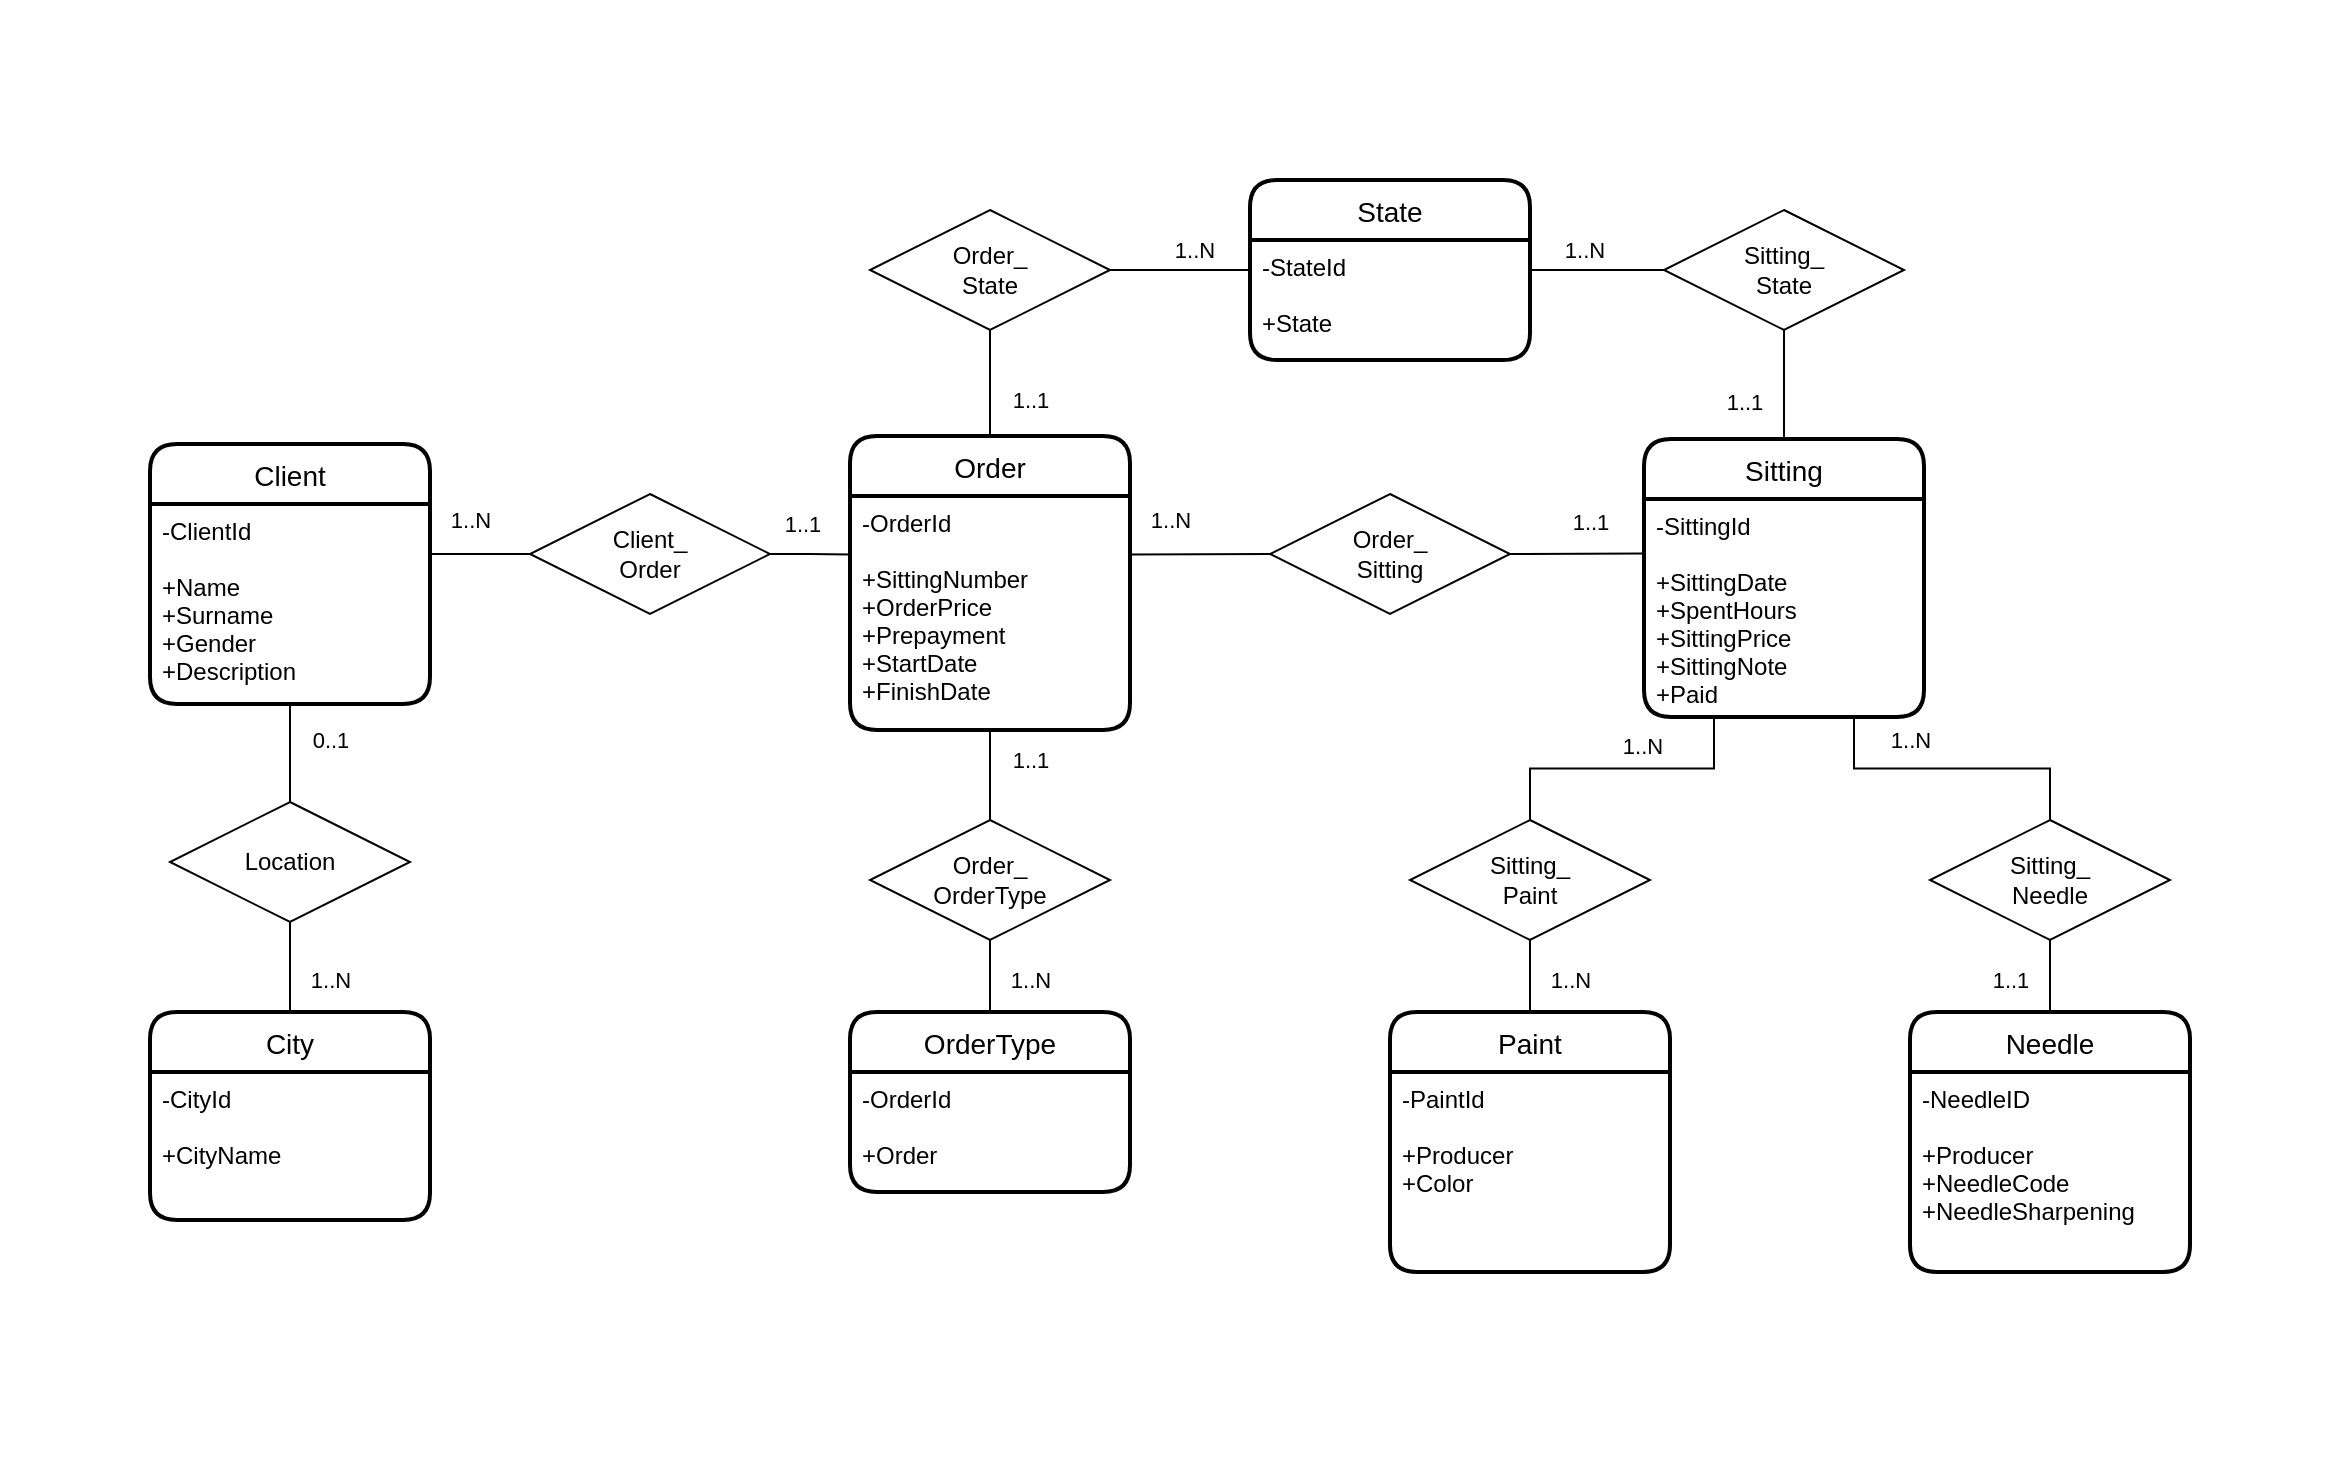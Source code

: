 <mxfile version="13.9.9" type="device"><diagram id="IUYOkZosHyMdcltAnmEh" name="Pagina-1"><mxGraphModel dx="1422" dy="822" grid="1" gridSize="10" guides="1" tooltips="1" connect="1" arrows="1" fold="1" page="1" pageScale="1" pageWidth="1169" pageHeight="1654" math="0" shadow="0"><root><mxCell id="0"/><mxCell id="1" parent="0"/><mxCell id="-DNhP1w6SE5Ir3LvAfSi-77" value="1..N" style="endArrow=none;html=1;rounded=0;exitX=1;exitY=0.25;exitDx=0;exitDy=0;edgeStyle=orthogonalEdgeStyle;entryX=0;entryY=0.5;entryDx=0;entryDy=0;" parent="1" source="lIKAISxmHy5vFCVJxE_8-15" target="odp6b5QrpPUQK7ayHQeM-2" edge="1"><mxGeometry x="-0.2" y="17" relative="1" as="geometry"><mxPoint x="215" y="288.5" as="sourcePoint"/><mxPoint x="275" y="285" as="targetPoint"/><mxPoint as="offset"/></mxGeometry></mxCell><mxCell id="-DNhP1w6SE5Ir3LvAfSi-81" value="1..1" style="endArrow=none;html=1;rounded=0;exitX=1;exitY=0.5;exitDx=0;exitDy=0;entryX=0;entryY=0.25;entryDx=0;entryDy=0;" parent="1" source="odp6b5QrpPUQK7ayHQeM-1" target="lIKAISxmHy5vFCVJxE_8-17" edge="1"><mxGeometry x="0.203" y="16" relative="1" as="geometry"><mxPoint x="772" y="277" as="sourcePoint"/><mxPoint x="782" y="416" as="targetPoint"/><mxPoint as="offset"/></mxGeometry></mxCell><mxCell id="lIKAISxmHy5vFCVJxE_8-14" value="Client" style="swimlane;childLayout=stackLayout;horizontal=1;startSize=30;horizontalStack=0;rounded=1;fontSize=14;fontStyle=0;strokeWidth=2;resizeParent=0;resizeLast=1;shadow=0;dashed=0;align=center;" parent="1" vertex="1"><mxGeometry x="75" y="222" width="140" height="130" as="geometry"><mxRectangle x="20" y="171" width="70" height="30" as="alternateBounds"/></mxGeometry></mxCell><mxCell id="lIKAISxmHy5vFCVJxE_8-15" value="-ClientId&#10;&#10;+Name&#10;+Surname&#10;+Gender&#10;+Description" style="align=left;strokeColor=none;fillColor=none;spacingLeft=4;fontSize=12;verticalAlign=top;resizable=0;rotatable=0;part=1;" parent="lIKAISxmHy5vFCVJxE_8-14" vertex="1"><mxGeometry y="30" width="140" height="100" as="geometry"/></mxCell><mxCell id="lIKAISxmHy5vFCVJxE_8-16" value="Sitting" style="swimlane;childLayout=stackLayout;horizontal=1;startSize=30;horizontalStack=0;rounded=1;fontSize=14;fontStyle=0;strokeWidth=2;resizeParent=0;resizeLast=1;shadow=0;dashed=0;align=center;" parent="1" vertex="1"><mxGeometry x="822" y="219.5" width="140" height="139" as="geometry"/></mxCell><mxCell id="lIKAISxmHy5vFCVJxE_8-17" value="-SittingId&#10;&#10;+SittingDate&#10;+SpentHours&#10;+SittingPrice&#10;+SittingNote&#10;+Paid" style="align=left;strokeColor=none;fillColor=none;spacingLeft=4;fontSize=12;verticalAlign=top;resizable=0;rotatable=0;part=1;" parent="lIKAISxmHy5vFCVJxE_8-16" vertex="1"><mxGeometry y="30" width="140" height="109" as="geometry"/></mxCell><mxCell id="lIKAISxmHy5vFCVJxE_8-18" value="Order" style="swimlane;childLayout=stackLayout;horizontal=1;startSize=30;horizontalStack=0;rounded=1;fontSize=14;fontStyle=0;strokeWidth=2;resizeParent=0;resizeLast=1;shadow=0;dashed=0;align=center;" parent="1" vertex="1"><mxGeometry x="425" y="218" width="140" height="147" as="geometry"/></mxCell><mxCell id="lIKAISxmHy5vFCVJxE_8-19" value="-OrderId&#10;&#10;+SittingNumber&#10;+OrderPrice&#10;+Prepayment&#10;+StartDate&#10;+FinishDate" style="align=left;strokeColor=none;fillColor=none;spacingLeft=4;fontSize=12;verticalAlign=top;resizable=0;rotatable=0;part=1;" parent="lIKAISxmHy5vFCVJxE_8-18" vertex="1"><mxGeometry y="30" width="140" height="117" as="geometry"/></mxCell><mxCell id="odp6b5QrpPUQK7ayHQeM-1" value="Order_&lt;br&gt;Sitting" style="shape=rhombus;perimeter=rhombusPerimeter;whiteSpace=wrap;html=1;align=center;" parent="1" vertex="1"><mxGeometry x="635" y="247" width="120" height="60" as="geometry"/></mxCell><mxCell id="odp6b5QrpPUQK7ayHQeM-2" value="Client_&lt;br&gt;Order" style="shape=rhombus;perimeter=rhombusPerimeter;whiteSpace=wrap;html=1;align=center;" parent="1" vertex="1"><mxGeometry x="265" y="247" width="120" height="60" as="geometry"/></mxCell><mxCell id="odp6b5QrpPUQK7ayHQeM-3" value="1..1" style="endArrow=none;html=1;rounded=0;exitX=1;exitY=0.5;exitDx=0;exitDy=0;edgeStyle=orthogonalEdgeStyle;entryX=0;entryY=0.25;entryDx=0;entryDy=0;" parent="1" source="odp6b5QrpPUQK7ayHQeM-2" target="lIKAISxmHy5vFCVJxE_8-19" edge="1"><mxGeometry x="-0.2" y="15" relative="1" as="geometry"><mxPoint x="225" y="286" as="sourcePoint"/><mxPoint x="375" y="291" as="targetPoint"/><mxPoint as="offset"/></mxGeometry></mxCell><mxCell id="odp6b5QrpPUQK7ayHQeM-5" value="1..N" style="endArrow=none;html=1;rounded=0;entryX=0;entryY=0.5;entryDx=0;entryDy=0;exitX=1;exitY=0.25;exitDx=0;exitDy=0;" parent="1" source="lIKAISxmHy5vFCVJxE_8-19" target="odp6b5QrpPUQK7ayHQeM-1" edge="1"><mxGeometry x="-0.427" y="17" relative="1" as="geometry"><mxPoint x="545" y="415" as="sourcePoint"/><mxPoint x="705" y="431.25" as="targetPoint"/><mxPoint as="offset"/></mxGeometry></mxCell><mxCell id="Fb_NtWOmgmNKHk4Pme-b-1" value="City" style="swimlane;childLayout=stackLayout;horizontal=1;startSize=30;horizontalStack=0;rounded=1;fontSize=14;fontStyle=0;strokeWidth=2;resizeParent=0;resizeLast=1;shadow=0;dashed=0;align=center;" parent="1" vertex="1"><mxGeometry x="75" y="506" width="140" height="104" as="geometry"><mxRectangle x="270" y="370" width="140" height="30" as="alternateBounds"/></mxGeometry></mxCell><mxCell id="Fb_NtWOmgmNKHk4Pme-b-2" value="-CityId&#10;&#10;+CityName" style="align=left;strokeColor=none;fillColor=none;spacingLeft=4;fontSize=12;verticalAlign=top;resizable=0;rotatable=0;part=1;" parent="Fb_NtWOmgmNKHk4Pme-b-1" vertex="1"><mxGeometry y="30" width="140" height="74" as="geometry"/></mxCell><mxCell id="Fb_NtWOmgmNKHk4Pme-b-3" value="Location" style="shape=rhombus;perimeter=rhombusPerimeter;whiteSpace=wrap;html=1;align=center;" parent="1" vertex="1"><mxGeometry x="85" y="401" width="120" height="60" as="geometry"/></mxCell><mxCell id="Fb_NtWOmgmNKHk4Pme-b-4" value="0..1" style="endArrow=none;html=1;rounded=0;exitX=0.5;exitY=1;exitDx=0;exitDy=0;" parent="1" source="lIKAISxmHy5vFCVJxE_8-15" target="Fb_NtWOmgmNKHk4Pme-b-3" edge="1"><mxGeometry x="-0.265" y="20" relative="1" as="geometry"><mxPoint x="235" y="391" as="sourcePoint"/><mxPoint x="267" y="391" as="targetPoint"/><mxPoint as="offset"/></mxGeometry></mxCell><mxCell id="Fb_NtWOmgmNKHk4Pme-b-5" value="1..N" style="endArrow=none;html=1;rounded=0;entryX=0.5;entryY=1;entryDx=0;entryDy=0;exitX=0.5;exitY=0;exitDx=0;exitDy=0;" parent="1" source="Fb_NtWOmgmNKHk4Pme-b-1" target="Fb_NtWOmgmNKHk4Pme-b-3" edge="1"><mxGeometry x="-0.289" y="-20" relative="1" as="geometry"><mxPoint x="225" y="470" as="sourcePoint"/><mxPoint x="225" y="431" as="targetPoint"/><mxPoint as="offset"/></mxGeometry></mxCell><mxCell id="EGP9_H6UVU1UWsNpvxgK-1" value="Paint" style="swimlane;childLayout=stackLayout;horizontal=1;startSize=30;horizontalStack=0;rounded=1;fontSize=14;fontStyle=0;strokeWidth=2;resizeParent=0;resizeLast=1;shadow=0;dashed=0;align=center;" parent="1" vertex="1"><mxGeometry x="695" y="506" width="140" height="130" as="geometry"><mxRectangle x="360" y="600" width="140" height="30" as="alternateBounds"/></mxGeometry></mxCell><mxCell id="EGP9_H6UVU1UWsNpvxgK-2" value="-PaintId&#10;&#10;+Producer&#10;+Color&#10;" style="align=left;strokeColor=none;fillColor=none;spacingLeft=4;fontSize=12;verticalAlign=top;resizable=0;rotatable=0;part=1;" parent="EGP9_H6UVU1UWsNpvxgK-1" vertex="1"><mxGeometry y="30" width="140" height="100" as="geometry"/></mxCell><mxCell id="EGP9_H6UVU1UWsNpvxgK-3" value="Needle" style="swimlane;childLayout=stackLayout;horizontal=1;startSize=30;horizontalStack=0;rounded=1;fontSize=14;fontStyle=0;strokeWidth=2;resizeParent=0;resizeLast=1;shadow=0;dashed=0;align=center;" parent="1" vertex="1"><mxGeometry x="955" y="506" width="140" height="130" as="geometry"><mxRectangle x="270" y="370" width="140" height="30" as="alternateBounds"/></mxGeometry></mxCell><mxCell id="EGP9_H6UVU1UWsNpvxgK-4" value="-NeedleID&#10;&#10;+Producer&#10;+NeedleCode&#10;+NeedleSharpening" style="align=left;strokeColor=none;fillColor=none;spacingLeft=4;fontSize=12;verticalAlign=top;resizable=0;rotatable=0;part=1;" parent="EGP9_H6UVU1UWsNpvxgK-3" vertex="1"><mxGeometry y="30" width="140" height="100" as="geometry"/></mxCell><mxCell id="v_y72LcP_XCW5qZYcKYY-1" value="Sitting_&lt;br&gt;Paint" style="shape=rhombus;perimeter=rhombusPerimeter;whiteSpace=wrap;html=1;align=center;" parent="1" vertex="1"><mxGeometry x="705" y="410" width="120" height="60" as="geometry"/></mxCell><mxCell id="v_y72LcP_XCW5qZYcKYY-3" value="Sitting_&lt;br&gt;Needle" style="shape=rhombus;perimeter=rhombusPerimeter;whiteSpace=wrap;html=1;align=center;" parent="1" vertex="1"><mxGeometry x="965" y="410" width="120" height="60" as="geometry"/></mxCell><mxCell id="v_y72LcP_XCW5qZYcKYY-4" value="1..N" style="endArrow=none;html=1;rounded=0;exitX=0.75;exitY=1;exitDx=0;exitDy=0;entryX=0.5;entryY=0;entryDx=0;entryDy=0;edgeStyle=orthogonalEdgeStyle;" parent="1" source="lIKAISxmHy5vFCVJxE_8-17" target="v_y72LcP_XCW5qZYcKYY-3" edge="1"><mxGeometry x="-0.28" y="14" relative="1" as="geometry"><mxPoint x="952" y="561" as="sourcePoint"/><mxPoint x="1152" y="450" as="targetPoint"/><mxPoint as="offset"/></mxGeometry></mxCell><mxCell id="v_y72LcP_XCW5qZYcKYY-5" value="1..1" style="endArrow=none;html=1;rounded=0;exitX=0.5;exitY=0;exitDx=0;exitDy=0;entryX=0.5;entryY=1;entryDx=0;entryDy=0;" parent="1" source="EGP9_H6UVU1UWsNpvxgK-3" target="v_y72LcP_XCW5qZYcKYY-3" edge="1"><mxGeometry x="-0.111" y="20" relative="1" as="geometry"><mxPoint x="945" y="450" as="sourcePoint"/><mxPoint x="995" y="450" as="targetPoint"/><mxPoint as="offset"/></mxGeometry></mxCell><mxCell id="v_y72LcP_XCW5qZYcKYY-6" value="1..N" style="endArrow=none;html=1;rounded=0;exitX=0.5;exitY=0;exitDx=0;exitDy=0;edgeStyle=orthogonalEdgeStyle;entryX=0.25;entryY=1;entryDx=0;entryDy=0;" parent="1" source="v_y72LcP_XCW5qZYcKYY-1" target="lIKAISxmHy5vFCVJxE_8-17" edge="1"><mxGeometry x="0.143" y="11" relative="1" as="geometry"><mxPoint x="935" y="571" as="sourcePoint"/><mxPoint x="875" y="410" as="targetPoint"/><mxPoint as="offset"/></mxGeometry></mxCell><mxCell id="v_y72LcP_XCW5qZYcKYY-7" value="1..N" style="endArrow=none;html=1;rounded=0;exitX=0.5;exitY=0;exitDx=0;exitDy=0;entryX=0.5;entryY=1;entryDx=0;entryDy=0;" parent="1" source="EGP9_H6UVU1UWsNpvxgK-1" target="v_y72LcP_XCW5qZYcKYY-1" edge="1"><mxGeometry x="-0.111" y="-20" relative="1" as="geometry"><mxPoint x="1105" y="559" as="sourcePoint"/><mxPoint x="1105" y="480" as="targetPoint"/><mxPoint as="offset"/></mxGeometry></mxCell><mxCell id="v_y72LcP_XCW5qZYcKYY-8" value="State" style="swimlane;childLayout=stackLayout;horizontal=1;startSize=30;horizontalStack=0;rounded=1;fontSize=14;fontStyle=0;strokeWidth=2;resizeParent=0;resizeLast=1;shadow=0;dashed=0;align=center;" parent="1" vertex="1"><mxGeometry x="625" y="90" width="140" height="90" as="geometry"><mxRectangle x="360" y="600" width="140" height="30" as="alternateBounds"/></mxGeometry></mxCell><mxCell id="v_y72LcP_XCW5qZYcKYY-10" value="-StateId&#10;&#10;+State" style="align=left;strokeColor=none;fillColor=none;spacingLeft=4;fontSize=12;verticalAlign=top;resizable=0;rotatable=0;part=1;" parent="v_y72LcP_XCW5qZYcKYY-8" vertex="1"><mxGeometry y="30" width="140" height="60" as="geometry"/></mxCell><mxCell id="v_y72LcP_XCW5qZYcKYY-11" value="Order_&lt;br&gt;State" style="shape=rhombus;perimeter=rhombusPerimeter;whiteSpace=wrap;html=1;align=center;" parent="1" vertex="1"><mxGeometry x="435" y="105" width="120" height="60" as="geometry"/></mxCell><mxCell id="v_y72LcP_XCW5qZYcKYY-13" value="Sitting_&lt;br&gt;State" style="shape=rhombus;perimeter=rhombusPerimeter;whiteSpace=wrap;html=1;align=center;" parent="1" vertex="1"><mxGeometry x="832" y="105" width="120" height="60" as="geometry"/></mxCell><mxCell id="v_y72LcP_XCW5qZYcKYY-14" value="1..1" style="endArrow=none;html=1;rounded=0;exitX=0.5;exitY=0;exitDx=0;exitDy=0;entryX=0.5;entryY=1;entryDx=0;entryDy=0;" parent="1" source="lIKAISxmHy5vFCVJxE_8-18" target="v_y72LcP_XCW5qZYcKYY-11" edge="1"><mxGeometry x="-0.321" y="-20" relative="1" as="geometry"><mxPoint x="735" y="287" as="sourcePoint"/><mxPoint x="785" y="287.25" as="targetPoint"/><mxPoint as="offset"/></mxGeometry></mxCell><mxCell id="v_y72LcP_XCW5qZYcKYY-15" value="1..N" style="endArrow=none;html=1;rounded=0;exitX=0;exitY=0.25;exitDx=0;exitDy=0;entryX=1;entryY=0.5;entryDx=0;entryDy=0;" parent="1" source="v_y72LcP_XCW5qZYcKYY-10" target="v_y72LcP_XCW5qZYcKYY-11" edge="1"><mxGeometry x="-0.2" y="-10" relative="1" as="geometry"><mxPoint x="505" y="223" as="sourcePoint"/><mxPoint x="505" y="130" as="targetPoint"/><mxPoint as="offset"/></mxGeometry></mxCell><mxCell id="v_y72LcP_XCW5qZYcKYY-16" value="1..N" style="endArrow=none;html=1;rounded=0;exitX=1;exitY=0.25;exitDx=0;exitDy=0;entryX=0;entryY=0.5;entryDx=0;entryDy=0;" parent="1" source="v_y72LcP_XCW5qZYcKYY-10" target="v_y72LcP_XCW5qZYcKYY-13" edge="1"><mxGeometry x="-0.2" y="10" relative="1" as="geometry"><mxPoint x="782" y="135" as="sourcePoint"/><mxPoint x="602" y="100" as="targetPoint"/><mxPoint as="offset"/></mxGeometry></mxCell><mxCell id="v_y72LcP_XCW5qZYcKYY-17" value="1..1" style="endArrow=none;html=1;rounded=0;exitX=0.5;exitY=0;exitDx=0;exitDy=0;entryX=0.5;entryY=1;entryDx=0;entryDy=0;" parent="1" source="lIKAISxmHy5vFCVJxE_8-16" target="v_y72LcP_XCW5qZYcKYY-13" edge="1"><mxGeometry x="-0.284" y="20" relative="1" as="geometry"><mxPoint x="792" y="100" as="sourcePoint"/><mxPoint x="842" y="100" as="targetPoint"/><mxPoint y="1" as="offset"/></mxGeometry></mxCell><mxCell id="v_y72LcP_XCW5qZYcKYY-18" value="OrderType" style="swimlane;childLayout=stackLayout;horizontal=1;startSize=30;horizontalStack=0;rounded=1;fontSize=14;fontStyle=0;strokeWidth=2;resizeParent=0;resizeLast=1;shadow=0;dashed=0;align=center;" parent="1" vertex="1"><mxGeometry x="425" y="506" width="140" height="90" as="geometry"><mxRectangle x="360" y="600" width="140" height="30" as="alternateBounds"/></mxGeometry></mxCell><mxCell id="v_y72LcP_XCW5qZYcKYY-19" value="-OrderId&#10;&#10;+Order" style="align=left;strokeColor=none;fillColor=none;spacingLeft=4;fontSize=12;verticalAlign=top;resizable=0;rotatable=0;part=1;" parent="v_y72LcP_XCW5qZYcKYY-18" vertex="1"><mxGeometry y="30" width="140" height="60" as="geometry"/></mxCell><mxCell id="v_y72LcP_XCW5qZYcKYY-20" value="Order_&lt;br&gt;OrderType" style="shape=rhombus;perimeter=rhombusPerimeter;whiteSpace=wrap;html=1;align=center;" parent="1" vertex="1"><mxGeometry x="435" y="410" width="120" height="60" as="geometry"/></mxCell><mxCell id="v_y72LcP_XCW5qZYcKYY-21" value="1..1" style="endArrow=none;html=1;rounded=0;exitX=0.5;exitY=0;exitDx=0;exitDy=0;entryX=0.5;entryY=1;entryDx=0;entryDy=0;" parent="1" source="v_y72LcP_XCW5qZYcKYY-20" target="lIKAISxmHy5vFCVJxE_8-19" edge="1"><mxGeometry x="0.333" y="-20" relative="1" as="geometry"><mxPoint x="505" y="223" as="sourcePoint"/><mxPoint x="505" y="155" as="targetPoint"/><mxPoint as="offset"/></mxGeometry></mxCell><mxCell id="v_y72LcP_XCW5qZYcKYY-22" value="1..N" style="endArrow=none;html=1;rounded=0;exitX=0.5;exitY=0;exitDx=0;exitDy=0;entryX=0.5;entryY=1;entryDx=0;entryDy=0;" parent="1" source="v_y72LcP_XCW5qZYcKYY-18" target="v_y72LcP_XCW5qZYcKYY-20" edge="1"><mxGeometry x="-0.111" y="-20" relative="1" as="geometry"><mxPoint x="505" y="440" as="sourcePoint"/><mxPoint x="505" y="389" as="targetPoint"/><mxPoint as="offset"/></mxGeometry></mxCell><mxCell id="lrzCU6yhDutGI9m452LR-1" value="&amp;nbsp;" style="text;html=1;align=center;verticalAlign=middle;resizable=0;points=[];autosize=1;" vertex="1" parent="1"><mxGeometry x="1149" y="410" width="20" height="20" as="geometry"/></mxCell><mxCell id="lrzCU6yhDutGI9m452LR-2" value="&amp;nbsp;" style="text;html=1;align=center;verticalAlign=middle;resizable=0;points=[];autosize=1;" vertex="1" parent="1"><mxGeometry x="625" y="710" width="20" height="20" as="geometry"/></mxCell><mxCell id="lrzCU6yhDutGI9m452LR-3" value="&amp;nbsp;" style="text;html=1;align=center;verticalAlign=middle;resizable=0;points=[];autosize=1;" vertex="1" parent="1"><mxGeometry y="390" width="20" height="20" as="geometry"/></mxCell><mxCell id="lrzCU6yhDutGI9m452LR-4" value="&amp;nbsp;" style="text;html=1;align=center;verticalAlign=middle;resizable=0;points=[];autosize=1;" vertex="1" parent="1"><mxGeometry x="575" width="20" height="20" as="geometry"/></mxCell></root></mxGraphModel></diagram></mxfile>